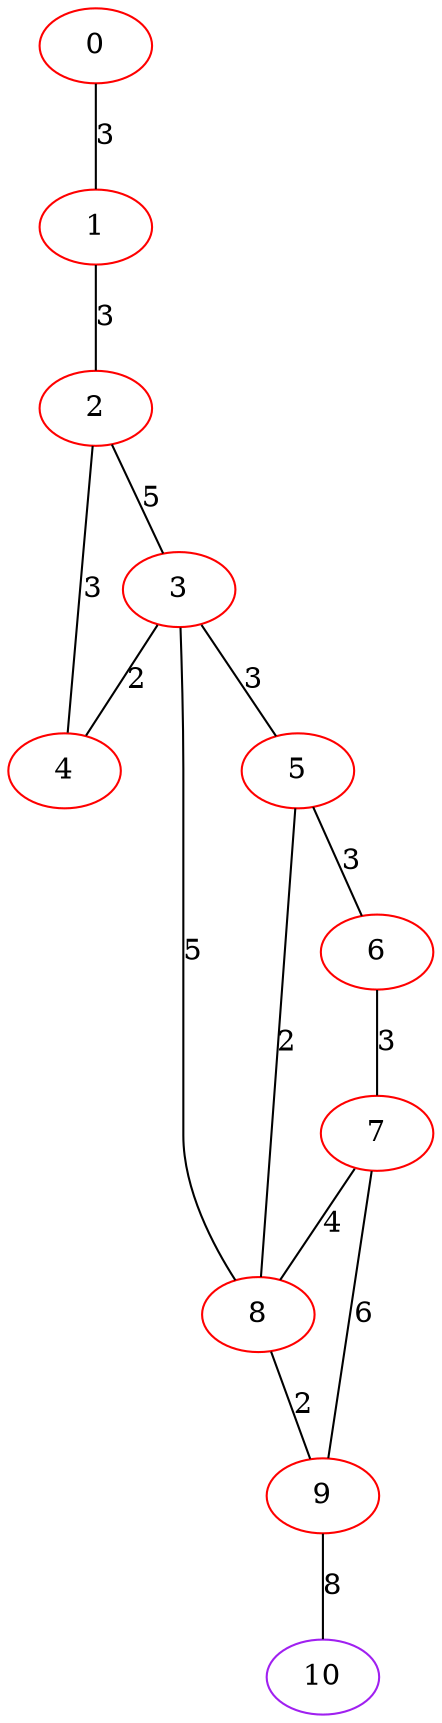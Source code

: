 graph "" {
0 [color=red, weight=1];
1 [color=red, weight=1];
2 [color=red, weight=1];
3 [color=red, weight=1];
4 [color=red, weight=1];
5 [color=red, weight=1];
6 [color=red, weight=1];
7 [color=red, weight=1];
8 [color=red, weight=1];
9 [color=red, weight=1];
10 [color=purple, weight=4];
0 -- 1  [key=0, label=3];
1 -- 2  [key=0, label=3];
2 -- 3  [key=0, label=5];
2 -- 4  [key=0, label=3];
3 -- 8  [key=0, label=5];
3 -- 4  [key=0, label=2];
3 -- 5  [key=0, label=3];
5 -- 8  [key=0, label=2];
5 -- 6  [key=0, label=3];
6 -- 7  [key=0, label=3];
7 -- 8  [key=0, label=4];
7 -- 9  [key=0, label=6];
8 -- 9  [key=0, label=2];
9 -- 10  [key=0, label=8];
}
